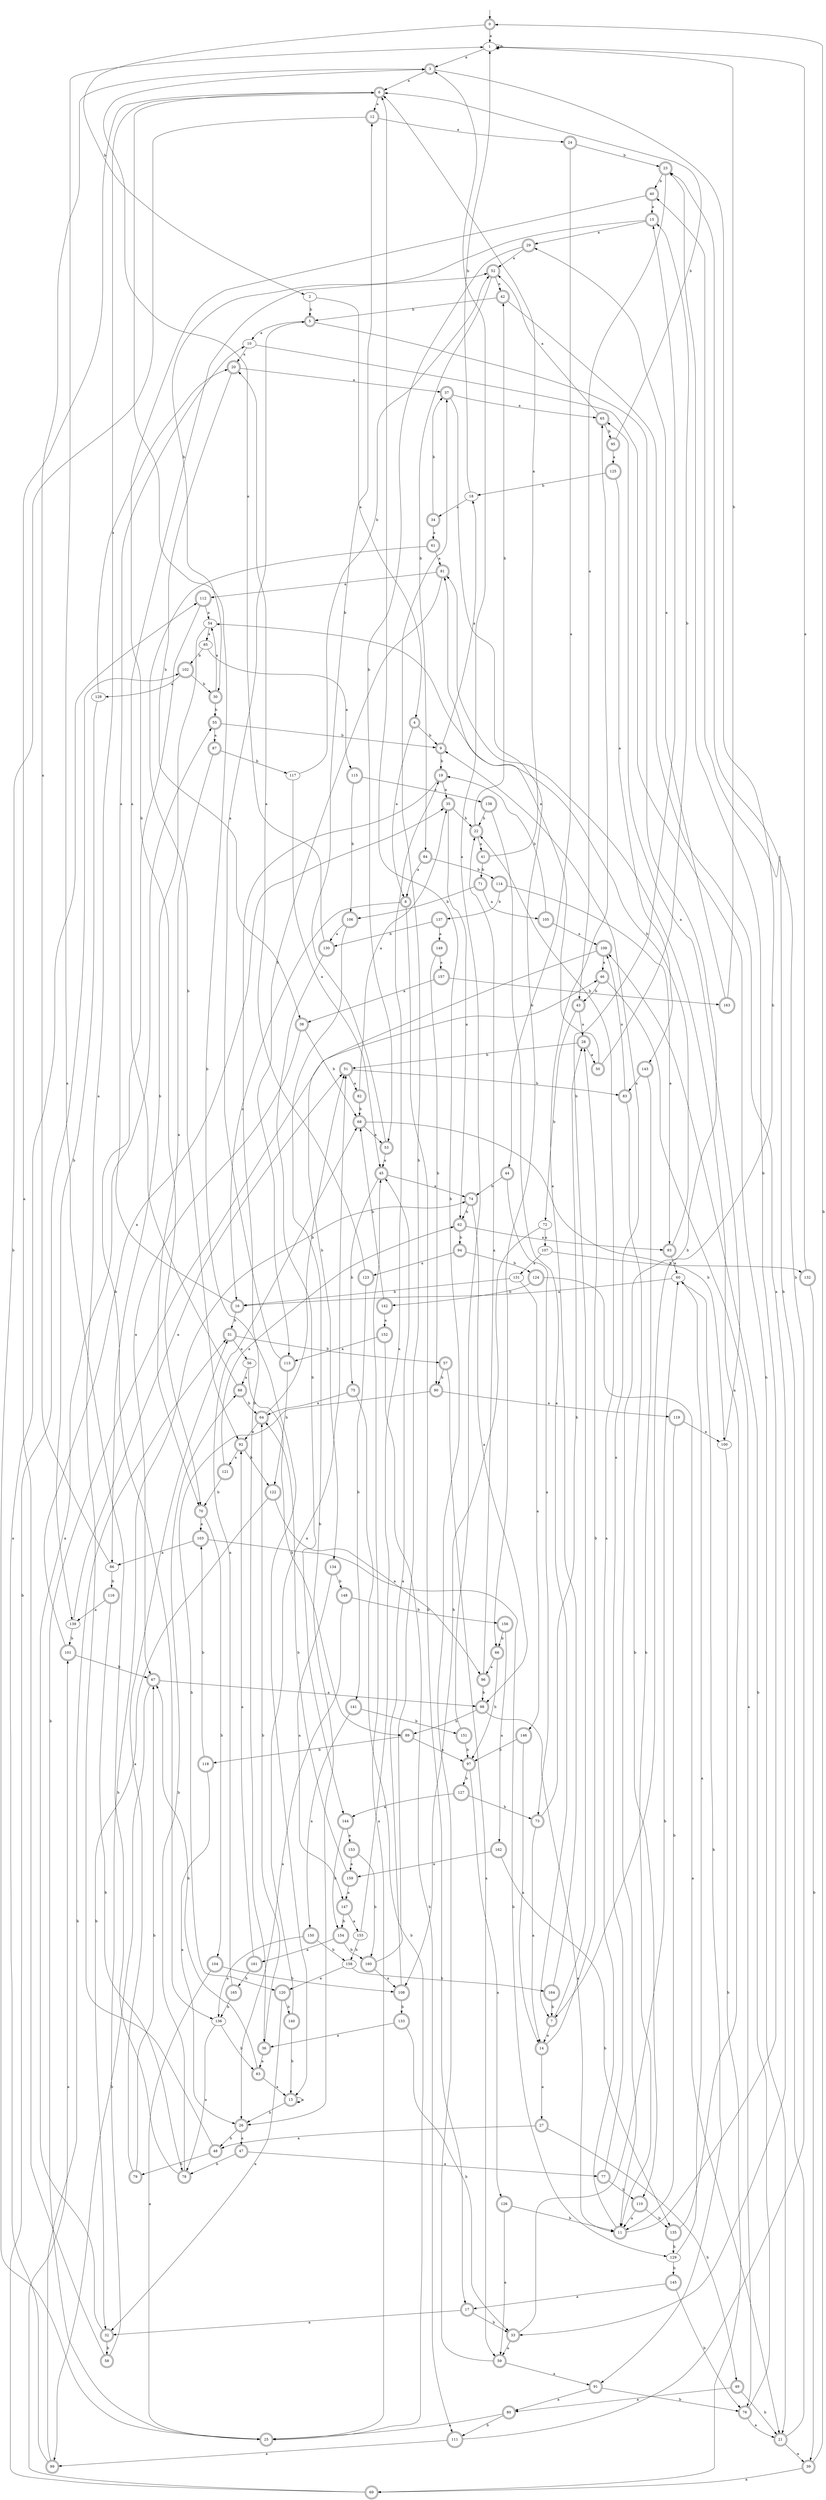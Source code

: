 digraph RandomDFA {
  __start0 [label="", shape=none];
  __start0 -> 0 [label=""];
  0 [shape=circle] [shape=doublecircle]
  0 -> 1 [label="a"]
  0 -> 2 [label="b"]
  1
  1 -> 3 [label="a"]
  1 -> 1 [label="b"]
  2
  2 -> 4 [label="a"]
  2 -> 5 [label="b"]
  3 [shape=doublecircle]
  3 -> 6 [label="a"]
  3 -> 7 [label="b"]
  4 [shape=doublecircle]
  4 -> 8 [label="a"]
  4 -> 9 [label="b"]
  5 [shape=doublecircle]
  5 -> 10 [label="a"]
  5 -> 11 [label="b"]
  6 [shape=doublecircle]
  6 -> 12 [label="a"]
  6 -> 13 [label="b"]
  7 [shape=doublecircle]
  7 -> 14 [label="a"]
  7 -> 15 [label="b"]
  8 [shape=doublecircle]
  8 -> 16 [label="a"]
  8 -> 17 [label="b"]
  9 [shape=doublecircle]
  9 -> 18 [label="a"]
  9 -> 19 [label="b"]
  10
  10 -> 20 [label="a"]
  10 -> 21 [label="b"]
  11 [shape=doublecircle]
  11 -> 22 [label="a"]
  11 -> 23 [label="b"]
  12 [shape=doublecircle]
  12 -> 24 [label="a"]
  12 -> 25 [label="b"]
  13 [shape=doublecircle]
  13 -> 13 [label="a"]
  13 -> 26 [label="b"]
  14 [shape=doublecircle]
  14 -> 27 [label="a"]
  14 -> 28 [label="b"]
  15 [shape=doublecircle]
  15 -> 29 [label="a"]
  15 -> 30 [label="b"]
  16 [shape=doublecircle]
  16 -> 10 [label="a"]
  16 -> 31 [label="b"]
  17 [shape=doublecircle]
  17 -> 32 [label="a"]
  17 -> 33 [label="b"]
  18
  18 -> 34 [label="a"]
  18 -> 1 [label="b"]
  19 [shape=doublecircle]
  19 -> 35 [label="a"]
  19 -> 36 [label="b"]
  20 [shape=doublecircle]
  20 -> 37 [label="a"]
  20 -> 38 [label="b"]
  21 [shape=doublecircle]
  21 -> 39 [label="a"]
  21 -> 40 [label="b"]
  22 [shape=doublecircle]
  22 -> 41 [label="a"]
  22 -> 42 [label="b"]
  23 [shape=doublecircle]
  23 -> 43 [label="a"]
  23 -> 40 [label="b"]
  24 [shape=doublecircle]
  24 -> 44 [label="a"]
  24 -> 23 [label="b"]
  25 [shape=doublecircle]
  25 -> 45 [label="a"]
  25 -> 46 [label="b"]
  26 [shape=doublecircle]
  26 -> 47 [label="a"]
  26 -> 48 [label="b"]
  27 [shape=doublecircle]
  27 -> 48 [label="a"]
  27 -> 49 [label="b"]
  28 [shape=doublecircle]
  28 -> 50 [label="a"]
  28 -> 51 [label="b"]
  29 [shape=doublecircle]
  29 -> 52 [label="a"]
  29 -> 53 [label="b"]
  30 [shape=doublecircle]
  30 -> 54 [label="a"]
  30 -> 55 [label="b"]
  31 [shape=doublecircle]
  31 -> 56 [label="a"]
  31 -> 57 [label="b"]
  32 [shape=doublecircle]
  32 -> 55 [label="a"]
  32 -> 58 [label="b"]
  33 [shape=doublecircle]
  33 -> 59 [label="a"]
  33 -> 60 [label="b"]
  34 [shape=doublecircle]
  34 -> 61 [label="a"]
  34 -> 37 [label="b"]
  35 [shape=doublecircle]
  35 -> 62 [label="a"]
  35 -> 22 [label="b"]
  36 [shape=doublecircle]
  36 -> 63 [label="a"]
  36 -> 64 [label="b"]
  37 [shape=doublecircle]
  37 -> 65 [label="a"]
  37 -> 66 [label="b"]
  38 [shape=doublecircle]
  38 -> 67 [label="a"]
  38 -> 68 [label="b"]
  39 [shape=doublecircle]
  39 -> 69 [label="a"]
  39 -> 0 [label="b"]
  40 [shape=doublecircle]
  40 -> 15 [label="a"]
  40 -> 70 [label="b"]
  41 [shape=doublecircle]
  41 -> 6 [label="a"]
  41 -> 71 [label="b"]
  42 [shape=doublecircle]
  42 -> 33 [label="a"]
  42 -> 5 [label="b"]
  43 [shape=doublecircle]
  43 -> 28 [label="a"]
  43 -> 72 [label="b"]
  44 [shape=doublecircle]
  44 -> 73 [label="a"]
  44 -> 74 [label="b"]
  45 [shape=doublecircle]
  45 -> 74 [label="a"]
  45 -> 75 [label="b"]
  46 [shape=doublecircle]
  46 -> 76 [label="a"]
  46 -> 43 [label="b"]
  47 [shape=doublecircle]
  47 -> 77 [label="a"]
  47 -> 78 [label="b"]
  48 [shape=doublecircle]
  48 -> 6 [label="a"]
  48 -> 79 [label="b"]
  49 [shape=doublecircle]
  49 -> 80 [label="a"]
  49 -> 21 [label="b"]
  50 [shape=doublecircle]
  50 -> 81 [label="a"]
  50 -> 15 [label="b"]
  51 [shape=doublecircle]
  51 -> 82 [label="a"]
  51 -> 83 [label="b"]
  52 [shape=doublecircle]
  52 -> 42 [label="a"]
  52 -> 84 [label="b"]
  53 [shape=doublecircle]
  53 -> 45 [label="a"]
  53 -> 12 [label="b"]
  54
  54 -> 85 [label="a"]
  54 -> 86 [label="b"]
  55 [shape=doublecircle]
  55 -> 87 [label="a"]
  55 -> 9 [label="b"]
  56
  56 -> 88 [label="a"]
  56 -> 89 [label="b"]
  57 [shape=doublecircle]
  57 -> 59 [label="a"]
  57 -> 90 [label="b"]
  58 [shape=doublecircle]
  58 -> 6 [label="a"]
  58 -> 74 [label="b"]
  59 [shape=doublecircle]
  59 -> 91 [label="a"]
  59 -> 6 [label="b"]
  60
  60 -> 16 [label="a"]
  60 -> 91 [label="b"]
  61 [shape=doublecircle]
  61 -> 81 [label="a"]
  61 -> 92 [label="b"]
  62 [shape=doublecircle]
  62 -> 93 [label="a"]
  62 -> 94 [label="b"]
  63 [shape=doublecircle]
  63 -> 13 [label="a"]
  63 -> 67 [label="b"]
  64 [shape=doublecircle]
  64 -> 92 [label="a"]
  64 -> 51 [label="b"]
  65 [shape=doublecircle]
  65 -> 52 [label="a"]
  65 -> 95 [label="b"]
  66 [shape=doublecircle]
  66 -> 96 [label="a"]
  66 -> 97 [label="b"]
  67 [shape=doublecircle]
  67 -> 98 [label="a"]
  67 -> 99 [label="b"]
  68 [shape=doublecircle]
  68 -> 53 [label="a"]
  68 -> 100 [label="b"]
  69 [shape=doublecircle]
  69 -> 101 [label="a"]
  69 -> 102 [label="b"]
  70 [shape=doublecircle]
  70 -> 103 [label="a"]
  70 -> 104 [label="b"]
  71 [shape=doublecircle]
  71 -> 105 [label="a"]
  71 -> 106 [label="b"]
  72
  72 -> 107 [label="a"]
  72 -> 108 [label="b"]
  73 [shape=doublecircle]
  73 -> 14 [label="a"]
  73 -> 28 [label="b"]
  74 [shape=doublecircle]
  74 -> 98 [label="a"]
  74 -> 62 [label="b"]
  75 [shape=doublecircle]
  75 -> 64 [label="a"]
  75 -> 25 [label="b"]
  76 [shape=doublecircle]
  76 -> 21 [label="a"]
  76 -> 109 [label="b"]
  77 [shape=doublecircle]
  77 -> 9 [label="a"]
  77 -> 110 [label="b"]
  78 [shape=doublecircle]
  78 -> 1 [label="a"]
  78 -> 88 [label="b"]
  79 [shape=doublecircle]
  79 -> 31 [label="a"]
  79 -> 67 [label="b"]
  80 [shape=doublecircle]
  80 -> 25 [label="a"]
  80 -> 111 [label="b"]
  81 [shape=doublecircle]
  81 -> 112 [label="a"]
  81 -> 113 [label="b"]
  82 [shape=doublecircle]
  82 -> 35 [label="a"]
  82 -> 68 [label="b"]
  83 [shape=doublecircle]
  83 -> 109 [label="a"]
  83 -> 110 [label="b"]
  84 [shape=doublecircle]
  84 -> 8 [label="a"]
  84 -> 114 [label="b"]
  85
  85 -> 115 [label="a"]
  85 -> 102 [label="b"]
  86
  86 -> 3 [label="a"]
  86 -> 116 [label="b"]
  87 [shape=doublecircle]
  87 -> 70 [label="a"]
  87 -> 117 [label="b"]
  88 [shape=doublecircle]
  88 -> 52 [label="a"]
  88 -> 64 [label="b"]
  89 [shape=doublecircle]
  89 -> 97 [label="a"]
  89 -> 118 [label="b"]
  90 [shape=doublecircle]
  90 -> 119 [label="a"]
  90 -> 120 [label="b"]
  91 [shape=doublecircle]
  91 -> 80 [label="a"]
  91 -> 76 [label="b"]
  92 [shape=doublecircle]
  92 -> 121 [label="a"]
  92 -> 122 [label="b"]
  93 [shape=doublecircle]
  93 -> 60 [label="a"]
  93 -> 54 [label="b"]
  94 [shape=doublecircle]
  94 -> 123 [label="a"]
  94 -> 124 [label="b"]
  95 [shape=doublecircle]
  95 -> 125 [label="a"]
  95 -> 6 [label="b"]
  96 [shape=doublecircle]
  96 -> 22 [label="a"]
  96 -> 98 [label="b"]
  97 [shape=doublecircle]
  97 -> 126 [label="a"]
  97 -> 127 [label="b"]
  98 [shape=doublecircle]
  98 -> 11 [label="a"]
  98 -> 89 [label="b"]
  99 [shape=doublecircle]
  99 -> 112 [label="a"]
  99 -> 31 [label="b"]
  100
  100 -> 65 [label="a"]
  100 -> 69 [label="b"]
  101 [shape=doublecircle]
  101 -> 35 [label="a"]
  101 -> 67 [label="b"]
  102 [shape=doublecircle]
  102 -> 128 [label="a"]
  102 -> 30 [label="b"]
  103 [shape=doublecircle]
  103 -> 86 [label="a"]
  103 -> 129 [label="b"]
  104 [shape=doublecircle]
  104 -> 25 [label="a"]
  104 -> 108 [label="b"]
  105 [shape=doublecircle]
  105 -> 109 [label="a"]
  105 -> 19 [label="b"]
  106 [shape=doublecircle]
  106 -> 130 [label="a"]
  106 -> 26 [label="b"]
  107
  107 -> 131 [label="a"]
  107 -> 132 [label="b"]
  108 [shape=doublecircle]
  108 -> 45 [label="a"]
  108 -> 133 [label="b"]
  109 [shape=doublecircle]
  109 -> 46 [label="a"]
  109 -> 134 [label="b"]
  110 [shape=doublecircle]
  110 -> 11 [label="a"]
  110 -> 135 [label="b"]
  111 [shape=doublecircle]
  111 -> 99 [label="a"]
  111 -> 23 [label="b"]
  112 [shape=doublecircle]
  112 -> 54 [label="a"]
  112 -> 136 [label="b"]
  113 [shape=doublecircle]
  113 -> 5 [label="a"]
  113 -> 122 [label="b"]
  114 [shape=doublecircle]
  114 -> 93 [label="a"]
  114 -> 137 [label="b"]
  115 [shape=doublecircle]
  115 -> 138 [label="a"]
  115 -> 106 [label="b"]
  116 [shape=doublecircle]
  116 -> 139 [label="a"]
  116 -> 78 [label="b"]
  117
  117 -> 45 [label="a"]
  117 -> 52 [label="b"]
  118 [shape=doublecircle]
  118 -> 26 [label="a"]
  118 -> 103 [label="b"]
  119 [shape=doublecircle]
  119 -> 100 [label="a"]
  119 -> 11 [label="b"]
  120 [shape=doublecircle]
  120 -> 32 [label="a"]
  120 -> 140 [label="b"]
  121 [shape=doublecircle]
  121 -> 62 [label="a"]
  121 -> 70 [label="b"]
  122 [shape=doublecircle]
  122 -> 96 [label="a"]
  122 -> 32 [label="b"]
  123 [shape=doublecircle]
  123 -> 20 [label="a"]
  123 -> 141 [label="b"]
  124 [shape=doublecircle]
  124 -> 21 [label="a"]
  124 -> 142 [label="b"]
  125 [shape=doublecircle]
  125 -> 143 [label="a"]
  125 -> 18 [label="b"]
  126 [shape=doublecircle]
  126 -> 59 [label="a"]
  126 -> 11 [label="b"]
  127 [shape=doublecircle]
  127 -> 144 [label="a"]
  127 -> 73 [label="b"]
  128
  128 -> 20 [label="a"]
  128 -> 139 [label="b"]
  129
  129 -> 60 [label="a"]
  129 -> 145 [label="b"]
  130 [shape=doublecircle]
  130 -> 3 [label="a"]
  130 -> 144 [label="b"]
  131
  131 -> 146 [label="a"]
  131 -> 16 [label="b"]
  132 [shape=doublecircle]
  132 -> 1 [label="a"]
  132 -> 39 [label="b"]
  133 [shape=doublecircle]
  133 -> 36 [label="a"]
  133 -> 33 [label="b"]
  134 [shape=doublecircle]
  134 -> 147 [label="a"]
  134 -> 148 [label="b"]
  135 [shape=doublecircle]
  135 -> 81 [label="a"]
  135 -> 129 [label="b"]
  136
  136 -> 78 [label="a"]
  136 -> 63 [label="b"]
  137 [shape=doublecircle]
  137 -> 149 [label="a"]
  137 -> 130 [label="b"]
  138 [shape=doublecircle]
  138 -> 7 [label="a"]
  138 -> 22 [label="b"]
  139
  139 -> 51 [label="a"]
  139 -> 101 [label="b"]
  140 [shape=doublecircle]
  140 -> 51 [label="a"]
  140 -> 13 [label="b"]
  141 [shape=doublecircle]
  141 -> 150 [label="a"]
  141 -> 151 [label="b"]
  142 [shape=doublecircle]
  142 -> 152 [label="a"]
  142 -> 68 [label="b"]
  143 [shape=doublecircle]
  143 -> 83 [label="a"]
  143 -> 11 [label="b"]
  144 [shape=doublecircle]
  144 -> 153 [label="a"]
  144 -> 154 [label="b"]
  145 [shape=doublecircle]
  145 -> 17 [label="a"]
  145 -> 76 [label="b"]
  146 [shape=doublecircle]
  146 -> 14 [label="a"]
  146 -> 97 [label="b"]
  147 [shape=doublecircle]
  147 -> 155 [label="a"]
  147 -> 154 [label="b"]
  148 [shape=doublecircle]
  148 -> 26 [label="a"]
  148 -> 156 [label="b"]
  149 [shape=doublecircle]
  149 -> 157 [label="a"]
  149 -> 90 [label="b"]
  150 [shape=doublecircle]
  150 -> 136 [label="a"]
  150 -> 158 [label="b"]
  151 [shape=doublecircle]
  151 -> 3 [label="a"]
  151 -> 97 [label="b"]
  152 [shape=doublecircle]
  152 -> 113 [label="a"]
  152 -> 111 [label="b"]
  153 [shape=doublecircle]
  153 -> 159 [label="a"]
  153 -> 160 [label="b"]
  154 [shape=doublecircle]
  154 -> 161 [label="a"]
  154 -> 160 [label="b"]
  155
  155 -> 19 [label="a"]
  155 -> 158 [label="b"]
  156 [shape=doublecircle]
  156 -> 162 [label="a"]
  156 -> 66 [label="b"]
  157 [shape=doublecircle]
  157 -> 38 [label="a"]
  157 -> 163 [label="b"]
  158
  158 -> 120 [label="a"]
  158 -> 164 [label="b"]
  159 [shape=doublecircle]
  159 -> 147 [label="a"]
  159 -> 64 [label="b"]
  160 [shape=doublecircle]
  160 -> 108 [label="a"]
  160 -> 37 [label="b"]
  161 [shape=doublecircle]
  161 -> 92 [label="a"]
  161 -> 165 [label="b"]
  162 [shape=doublecircle]
  162 -> 159 [label="a"]
  162 -> 135 [label="b"]
  163 [shape=doublecircle]
  163 -> 29 [label="a"]
  163 -> 1 [label="b"]
  164 [shape=doublecircle]
  164 -> 65 [label="a"]
  164 -> 7 [label="b"]
  165 [shape=doublecircle]
  165 -> 68 [label="a"]
  165 -> 136 [label="b"]
}
